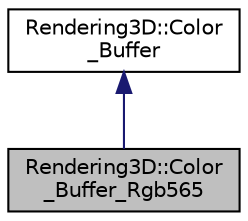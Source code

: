 digraph "Rendering3D::Color_Buffer_Rgb565"
{
 // LATEX_PDF_SIZE
  edge [fontname="Helvetica",fontsize="10",labelfontname="Helvetica",labelfontsize="10"];
  node [fontname="Helvetica",fontsize="10",shape=record];
  Node1 [label="Rendering3D::Color\l_Buffer_Rgb565",height=0.2,width=0.4,color="black", fillcolor="grey75", style="filled", fontcolor="black",tooltip=" "];
  Node2 -> Node1 [dir="back",color="midnightblue",fontsize="10",style="solid",fontname="Helvetica"];
  Node2 [label="Rendering3D::Color\l_Buffer",height=0.2,width=0.4,color="black", fillcolor="white", style="filled",URL="$class_rendering3_d_1_1_color___buffer.html",tooltip=" "];
}

